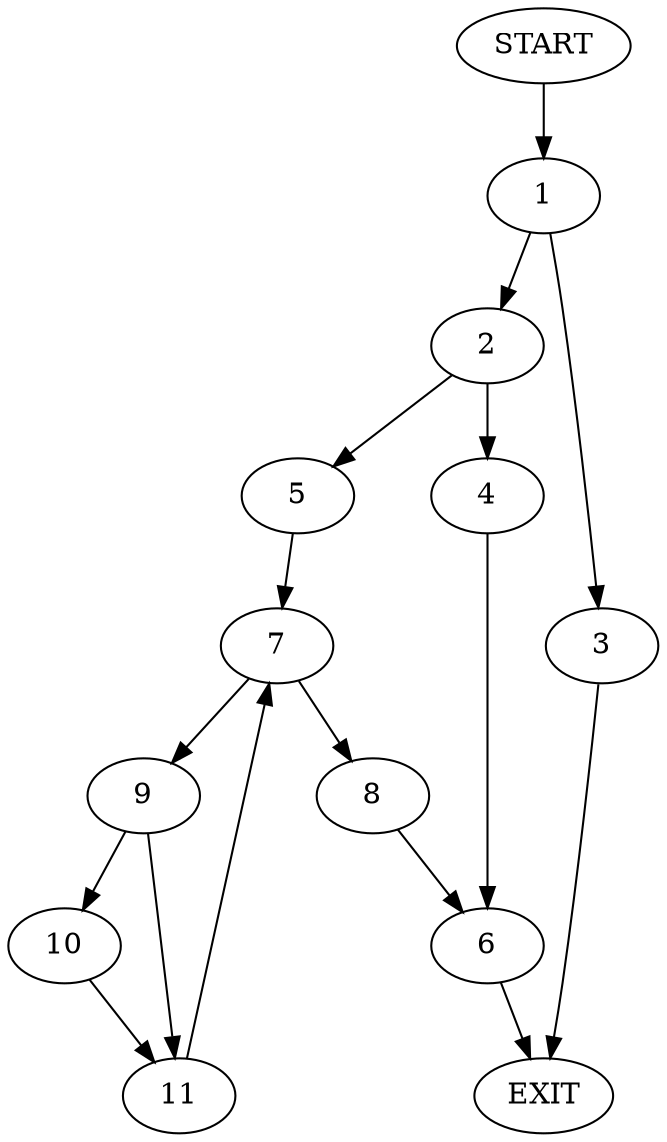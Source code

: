 digraph {
0 [label="START"]
12 [label="EXIT"]
0 -> 1
1 -> 2
1 -> 3
3 -> 12
2 -> 4
2 -> 5
4 -> 6
5 -> 7
6 -> 12
7 -> 8
7 -> 9
9 -> 10
9 -> 11
8 -> 6
11 -> 7
10 -> 11
}
